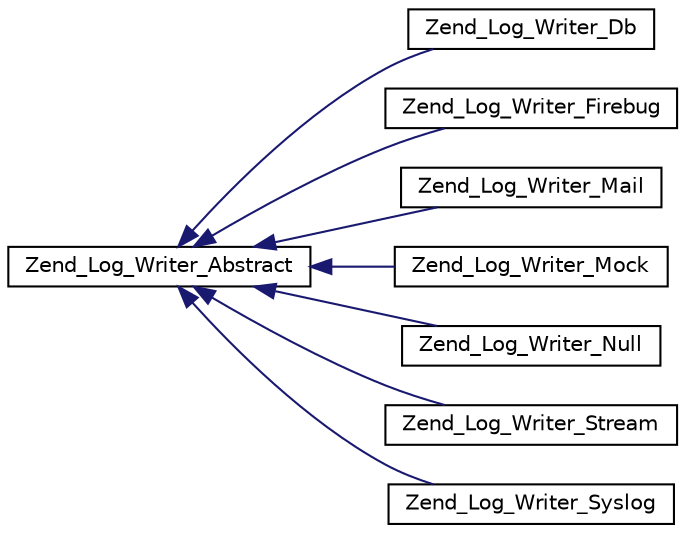 digraph G
{
  edge [fontname="Helvetica",fontsize="10",labelfontname="Helvetica",labelfontsize="10"];
  node [fontname="Helvetica",fontsize="10",shape=record];
  rankdir="LR";
  Node1 [label="Zend_Log_Writer_Abstract",height=0.2,width=0.4,color="black", fillcolor="white", style="filled",URL="$class_zend___log___writer___abstract.html"];
  Node1 -> Node2 [dir="back",color="midnightblue",fontsize="10",style="solid",fontname="Helvetica"];
  Node2 [label="Zend_Log_Writer_Db",height=0.2,width=0.4,color="black", fillcolor="white", style="filled",URL="$class_zend___log___writer___db.html"];
  Node1 -> Node3 [dir="back",color="midnightblue",fontsize="10",style="solid",fontname="Helvetica"];
  Node3 [label="Zend_Log_Writer_Firebug",height=0.2,width=0.4,color="black", fillcolor="white", style="filled",URL="$class_zend___log___writer___firebug.html"];
  Node1 -> Node4 [dir="back",color="midnightblue",fontsize="10",style="solid",fontname="Helvetica"];
  Node4 [label="Zend_Log_Writer_Mail",height=0.2,width=0.4,color="black", fillcolor="white", style="filled",URL="$class_zend___log___writer___mail.html"];
  Node1 -> Node5 [dir="back",color="midnightblue",fontsize="10",style="solid",fontname="Helvetica"];
  Node5 [label="Zend_Log_Writer_Mock",height=0.2,width=0.4,color="black", fillcolor="white", style="filled",URL="$class_zend___log___writer___mock.html"];
  Node1 -> Node6 [dir="back",color="midnightblue",fontsize="10",style="solid",fontname="Helvetica"];
  Node6 [label="Zend_Log_Writer_Null",height=0.2,width=0.4,color="black", fillcolor="white", style="filled",URL="$class_zend___log___writer___null.html"];
  Node1 -> Node7 [dir="back",color="midnightblue",fontsize="10",style="solid",fontname="Helvetica"];
  Node7 [label="Zend_Log_Writer_Stream",height=0.2,width=0.4,color="black", fillcolor="white", style="filled",URL="$class_zend___log___writer___stream.html"];
  Node1 -> Node8 [dir="back",color="midnightblue",fontsize="10",style="solid",fontname="Helvetica"];
  Node8 [label="Zend_Log_Writer_Syslog",height=0.2,width=0.4,color="black", fillcolor="white", style="filled",URL="$class_zend___log___writer___syslog.html"];
}
